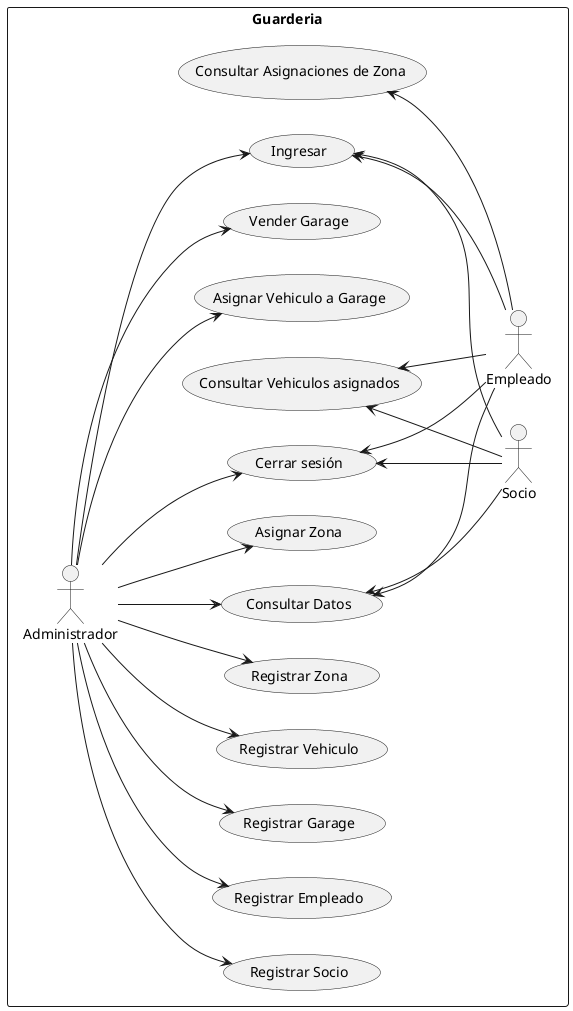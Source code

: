 @startuml
skinparam backgroundColor transparent
left to right direction

rectangle Guarderia {
  usecase "Ingresar" as ingresar
  usecase "Consultar Datos" as consultarDatos
  usecase "Asignar Vehiculo a Garage" as asignarVehiculoAGarage
  usecase "Consultar Asignaciones de Zona" as consultarZonas
  usecase "Consultar Vehiculos asignados" as consultarVehiculos
  usecase "Vender Garage" as venderGarage
  usecase "Asignar Zona" as asignarZona
  usecase "Cerrar sesión" as cerrar

  usecase "Registrar Socio" as registrarSocio
  usecase "Registrar Empleado"  as registrarEmpleado
  usecase "Registrar Garage" as registrarGarage
  usecase "Registrar Vehiculo" as registrarVehiculo
  usecase "Registrar Zona" as registrarZona

  
  actor "Administrador" as adm
    adm --> ingresar
    adm --> consultarDatos
    adm --> venderGarage
    adm --> asignarZona
    adm --> cerrar
    adm --> asignarVehiculoAGarage
    adm --> registrarSocio
    adm --> registrarEmpleado
    adm --> registrarGarage
    adm --> registrarVehiculo
    adm --> registrarZona

  
  actor "Socio" as soc
    ingresar <-- soc
    consultarDatos <-- soc
    consultarVehiculos <-- soc
    cerrar <-- soc

  actor "Empleado" as emp
    ingresar <-- emp
    consultarDatos <-- emp
    consultarZonas <-- emp
    consultarVehiculos <-- emp
    cerrar <-- emp

}
@enduml